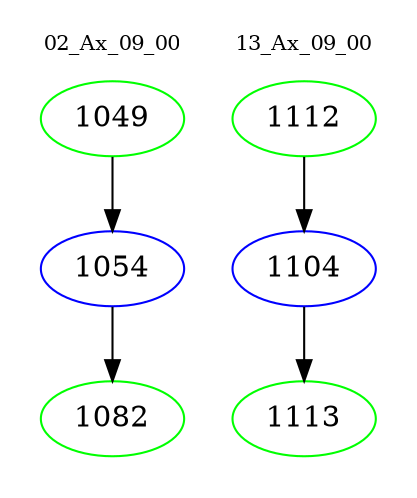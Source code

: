 digraph{
subgraph cluster_0 {
color = white
label = "02_Ax_09_00";
fontsize=10;
T0_1049 [label="1049", color="green"]
T0_1049 -> T0_1054 [color="black"]
T0_1054 [label="1054", color="blue"]
T0_1054 -> T0_1082 [color="black"]
T0_1082 [label="1082", color="green"]
}
subgraph cluster_1 {
color = white
label = "13_Ax_09_00";
fontsize=10;
T1_1112 [label="1112", color="green"]
T1_1112 -> T1_1104 [color="black"]
T1_1104 [label="1104", color="blue"]
T1_1104 -> T1_1113 [color="black"]
T1_1113 [label="1113", color="green"]
}
}

